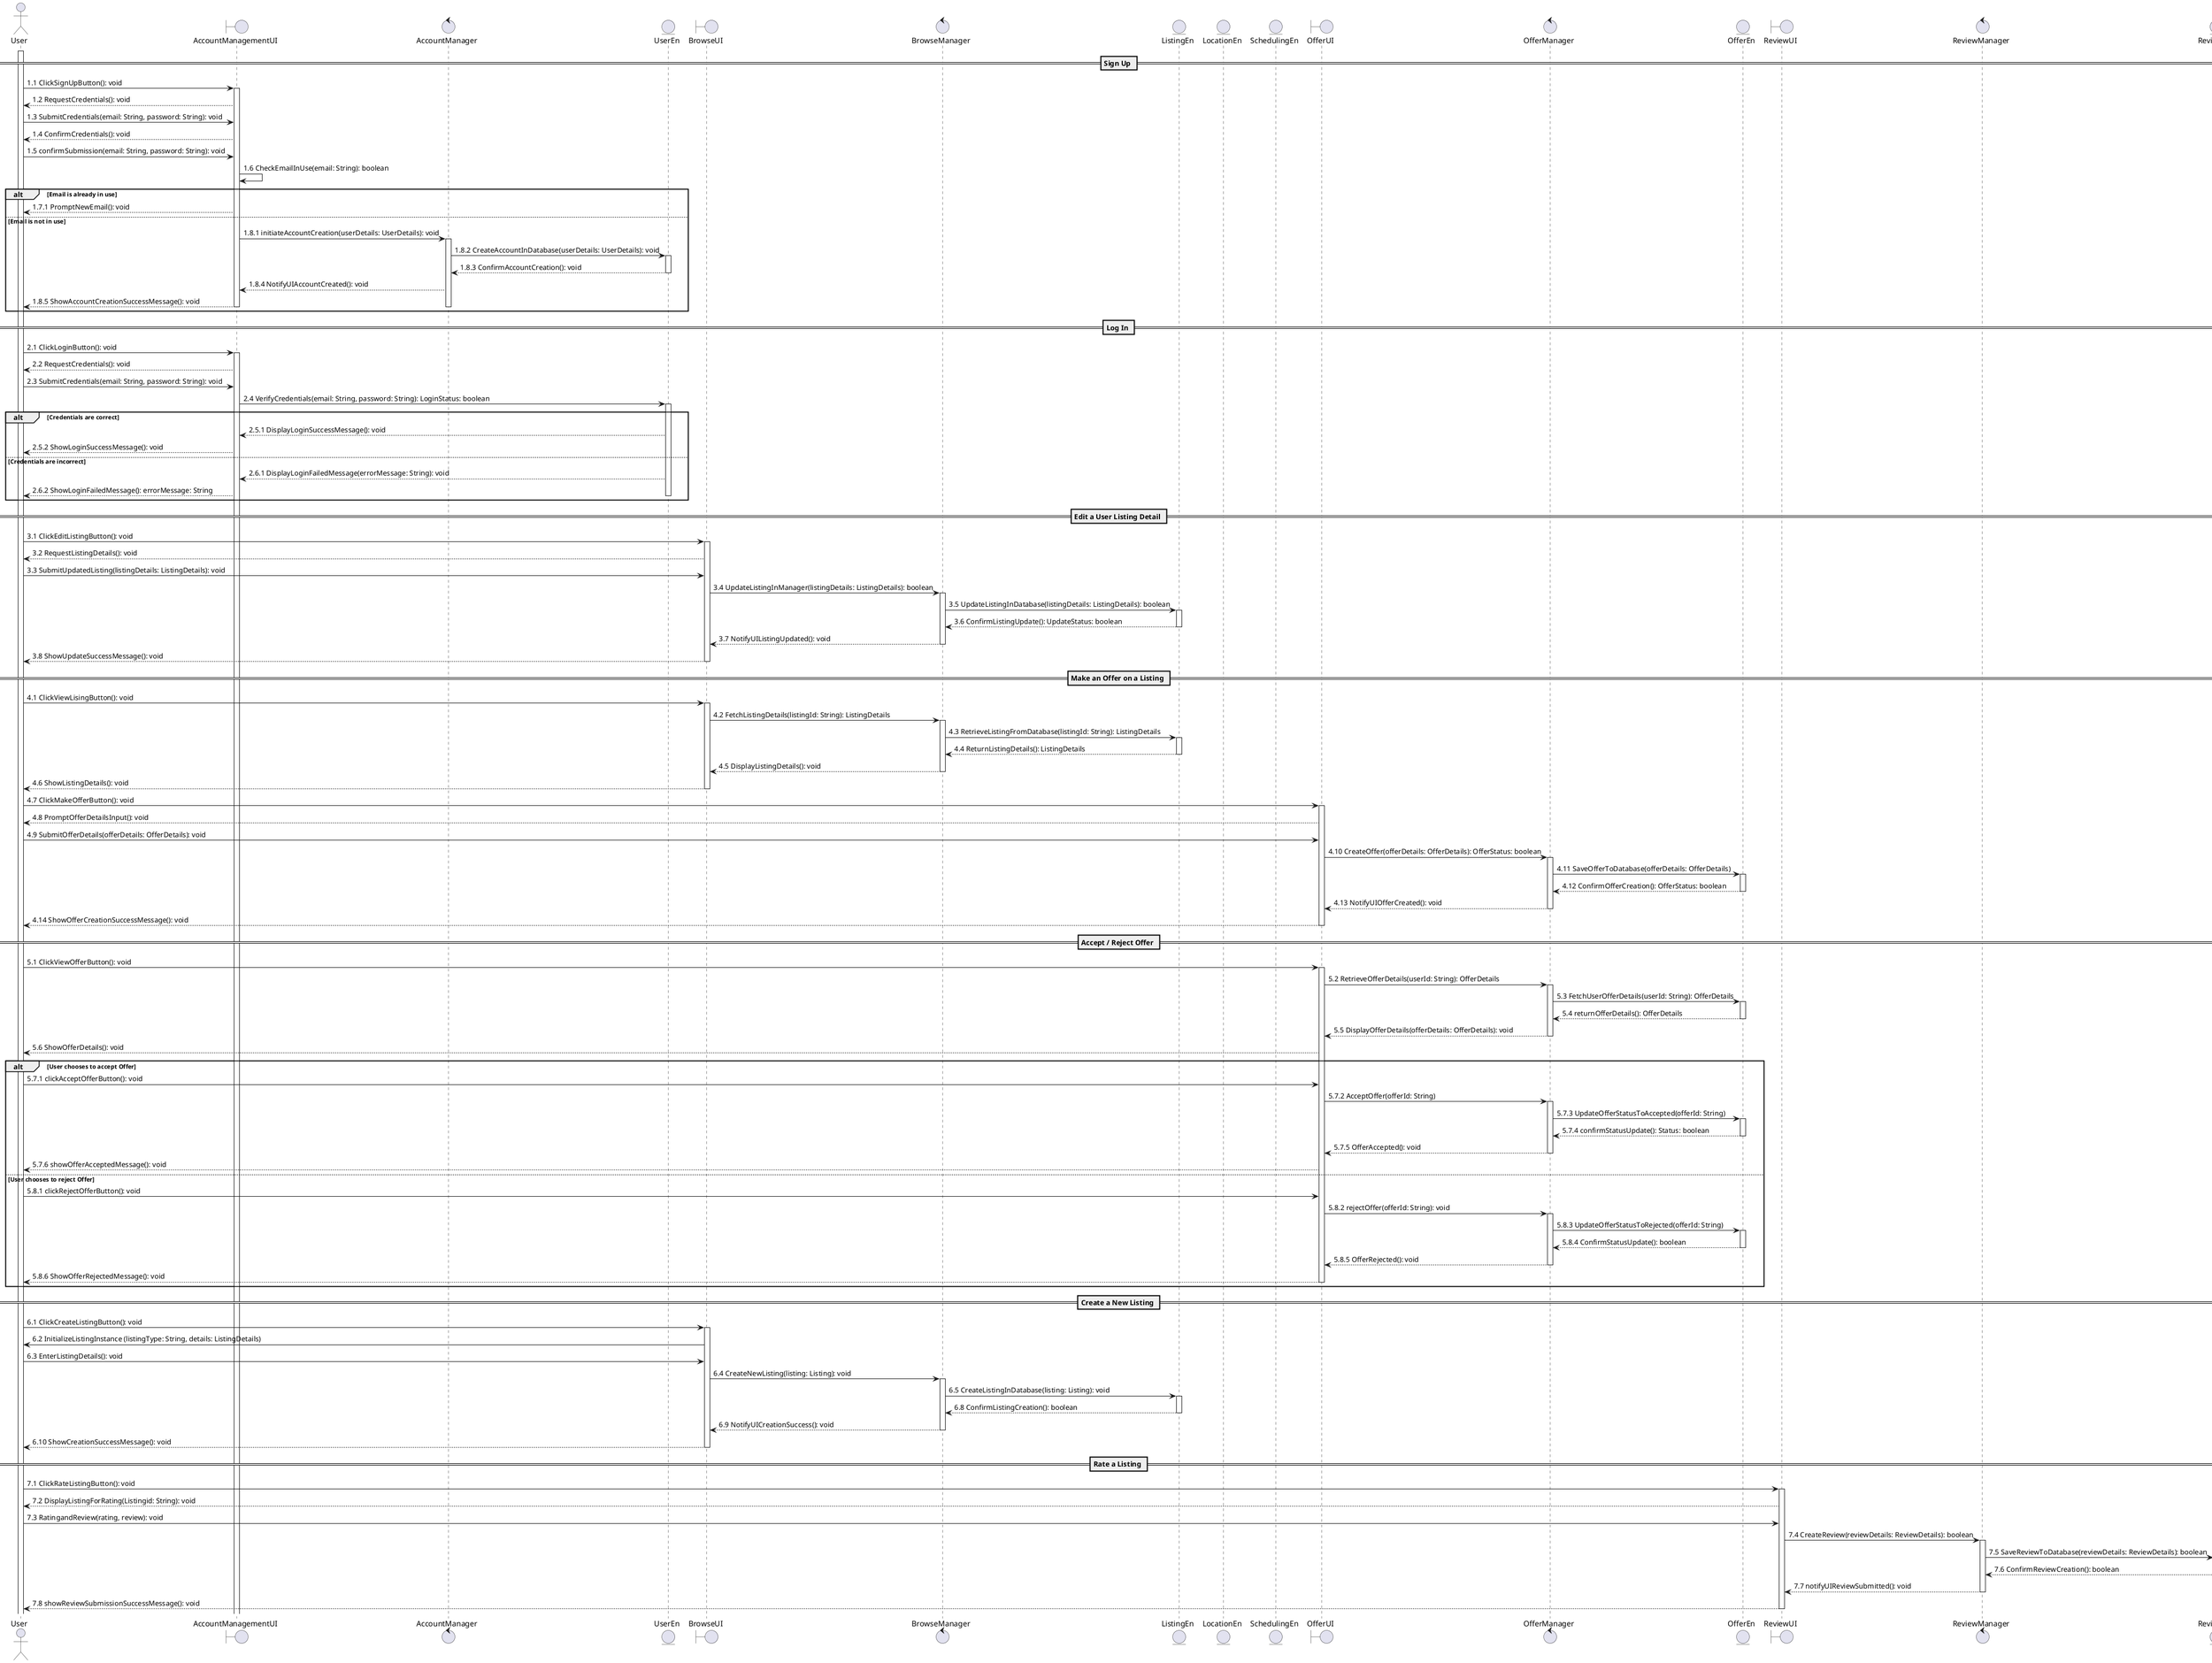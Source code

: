@startuml

' Define participants (classes remain unchanged)
actor User as U
boundary AccountManagementUI as AUI
control AccountManager as AM
entity UserEn as UA
boundary BrowseUI as BUI
control BrowseManager as BM
entity ListingEn as L
entity LocationEn as Loc
entity SchedulingEn as Sched
boundary OfferUI as OUI
control OfferManager as OM
entity OfferEn as O
boundary ReviewUI as RUI
control ReviewManager as RM
entity ReviewEn as R

' Step 1: Sign Up
== Sign Up ==
Activate U
U -> AUI : 1.1 ClickSignUpButton(): void
activate AUI
AUI --> U : 1.2 RequestCredentials(): void
U -> AUI : 1.3 SubmitCredentials(email: String, password: String): void
AUI --> U : 1.4 ConfirmCredentials(): void
U -> AUI : 1.5 confirmSubmission(email: String, password: String): void
AUI -> AUI : 1.6 CheckEmailInUse(email: String): boolean
alt Email is already in use
    AUI --> U : 1.7.1 PromptNewEmail(): void
else Email is not in use
    AUI -> AM : 1.8.1 initiateAccountCreation(userDetails: UserDetails): void
    activate AM
    AM -> UA : 1.8.2 CreateAccountInDatabase(userDetails: UserDetails): void
    activate UA
    UA --> AM : 1.8.3 ConfirmAccountCreation(): void
    deactivate UA
    AM --> AUI : 1.8.4 NotifyUIAccountCreated(): void
    AUI --> U : 1.8.5 ShowAccountCreationSuccessMessage(): void
    deactivate AM
    deactivate AUI
end

' Step 2: Log In
== Log In ==
U -> AUI : 2.1 ClickLoginButton(): void
activate AUI
AUI --> U : 2.2 RequestCredentials(): void
U -> AUI : 2.3 SubmitCredentials(email: String, password: String): void
AUI -> UA : 2.4 VerifyCredentials(email: String, password: String): LoginStatus: boolean
activate UA
alt Credentials are correct
    UA --> AUI : 2.5.1 DisplayLoginSuccessMessage(): void
    AUI --> U : 2.5.2 ShowLoginSuccessMessage(): void
else Credentials are incorrect
    UA --> AUI : 2.6.1 DisplayLoginFailedMessage(errorMessage: String): void
    AUI --> U : 2.6.2 ShowLoginFailedMessage(): errorMessage: String
deactivate UA
end

' Step 3: Edit a user listing detail
== Edit a User Listing Detail ==
U -> BUI : 3.1 ClickEditListingButton(): void
activate BUI
BUI --> U : 3.2 RequestListingDetails(): void
U -> BUI : 3.3 SubmitUpdatedListing(listingDetails: ListingDetails): void
BUI -> BM : 3.4 UpdateListingInManager(listingDetails: ListingDetails): boolean
activate BM
BM -> L : 3.5 UpdateListingInDatabase(listingDetails: ListingDetails): boolean
activate L
L --> BM : 3.6 ConfirmListingUpdate(): UpdateStatus: boolean
deactivate L
BM --> BUI : 3.7 NotifyUIListingUpdated(): void
deactivate BM
BUI --> U : 3.8 ShowUpdateSuccessMessage(): void
deactivate BUI

' Step 4: Select a listing and make an offer on someone else's listing
== Make an Offer on a Listing ==
U -> BUI : 4.1 ClickViewLisingButton(): void
activate BUI
BUI -> BM : 4.2 FetchListingDetails(listingId: String): ListingDetails
activate BM
BM -> L : 4.3 RetrieveListingFromDatabase(listingId: String): ListingDetails
activate L
L --> BM : 4.4 ReturnListingDetails(): ListingDetails
deactivate L
BM --> BUI : 4.5 DisplayListingDetails(): void
deactivate BM
BUI --> U : 4.6 ShowListingDetails(): void
deactivate BUI

U -> OUI : 4.7 ClickMakeOfferButton(): void
activate OUI
OUI --> U : 4.8 PromptOfferDetailsInput(): void
U -> OUI : 4.9 SubmitOfferDetails(offerDetails: OfferDetails): void
OUI -> OM : 4.10 CreateOffer(offerDetails: OfferDetails): OfferStatus: boolean
activate OM
OM -> O : 4.11 SaveOfferToDatabase(offerDetails: OfferDetails)
activate O
O --> OM : 4.12 ConfirmOfferCreation(): OfferStatus: boolean
deactivate O
OM --> OUI : 4.13 NotifyUIOfferCreated(): void
deactivate OM
OUI --> U : 4.14 ShowOfferCreationSuccessMessage(): void
deactivate OUI

' Step 5: Accept / Reject offer from someone else
== Accept / Reject Offer ==
U -> OUI : 5.1 ClickViewOfferButton(): void
activate OUI
OUI -> OM : 5.2 RetrieveOfferDetails(userId: String): OfferDetails
activate OM
OM -> O : 5.3 FetchUserOfferDetails(userId: String): OfferDetails
activate O
O --> OM : 5.4 returnOfferDetails(): OfferDetails
deactivate O
OM --> OUI : 5.5 DisplayOfferDetails(offerDetails: OfferDetails): void
deactivate OM
OUI --> U : 5.6 ShowOfferDetails(): void

alt User chooses to accept Offer
    U -> OUI : 5.7.1 clickAcceptOfferButton(): void
    OUI -> OM : 5.7.2 AcceptOffer(offerId: String)
    activate OM
    OM -> O : 5.7.3 UpdateOfferStatusToAccepted(offerId: String)
    activate O
    O --> OM : 5.7.4 confirmStatusUpdate(): Status: boolean
    deactivate O
    OM --> OUI : 5.7.5 OfferAccepted(): void
    deactivate OM
    OUI --> U : 5.7.6 showOfferAcceptedMessage(): void
else User chooses to reject Offer
    U -> OUI : 5.8.1 clickRejectOfferButton(): void
    OUI -> OM : 5.8.2 rejectOffer(offerId: String): void
    activate OM
    OM -> O : 5.8.3 UpdateOfferStatusToRejected(offerId: String)
    activate O
    O --> OM : 5.8.4 ConfirmStatusUpdate(): boolean
    deactivate O
    OM --> OUI : 5.8.5 OfferRejected(): void
    deactivate OM
    OUI --> U : 5.8.6 ShowOfferRejectedMessage(): void
    deactivate OUI
end
' Step 6: Create a new listing
== Create a New Listing ==
U -> BUI : 6.1 ClickCreateListingButton(): void
activate BUI
BUI -> U : 6.2 InitializeListingInstance (listingType: String, details: ListingDetails)
U -> BUI : 6.3 EnterListingDetails(): void
BUI -> BM : 6.4 CreateNewListing(listing: Listing): void

activate BM
BM -> L : 6.5 CreateListingInDatabase(listing: Listing): void
activate L
L --> BM : 6.8 ConfirmListingCreation(): boolean
deactivate L
BM --> BUI : 6.9 NotifyUICreationSuccess(): void
deactivate BM
BUI --> U : 6.10 ShowCreationSuccessMessage(): void
deactivate BUI

' Step 7: Rate a Listing
== Rate a Listing ==
U -> RUI : 7.1 ClickRateListingButton(): void
activate RUI
RUI --> U : 7.2 DisplayListingForRating(Listingid: String): void
U -> RUI : 7.3 RatingandReview(rating, review): void
RUI -> RM : 7.4 CreateReview(reviewDetails: ReviewDetails): boolean
activate RM
RM -> R : 7.5 SaveReviewToDatabase(reviewDetails: ReviewDetails): boolean
activate R
R --> RM : 7.6 ConfirmReviewCreation(): boolean
deactivate R
RM --> RUI : 7.7 notifyUIReviewSubmitted(): void
deactivate RM
RUI --> U : 7.8 showReviewSubmissionSuccessMessage(): void
deactivate RUI

@enduml